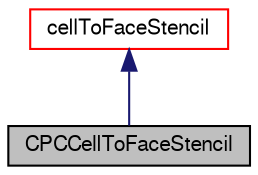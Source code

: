digraph "CPCCellToFaceStencil"
{
  bgcolor="transparent";
  edge [fontname="FreeSans",fontsize="10",labelfontname="FreeSans",labelfontsize="10"];
  node [fontname="FreeSans",fontsize="10",shape=record];
  Node1 [label="CPCCellToFaceStencil",height=0.2,width=0.4,color="black", fillcolor="grey75", style="filled" fontcolor="black"];
  Node2 -> Node1 [dir="back",color="midnightblue",fontsize="10",style="solid",fontname="FreeSans"];
  Node2 [label="cellToFaceStencil",height=0.2,width=0.4,color="red",URL="$a00229.html",tooltip="Base class for extended cell-to-face stencils (face values from neighbouring cells) ..."];
}

